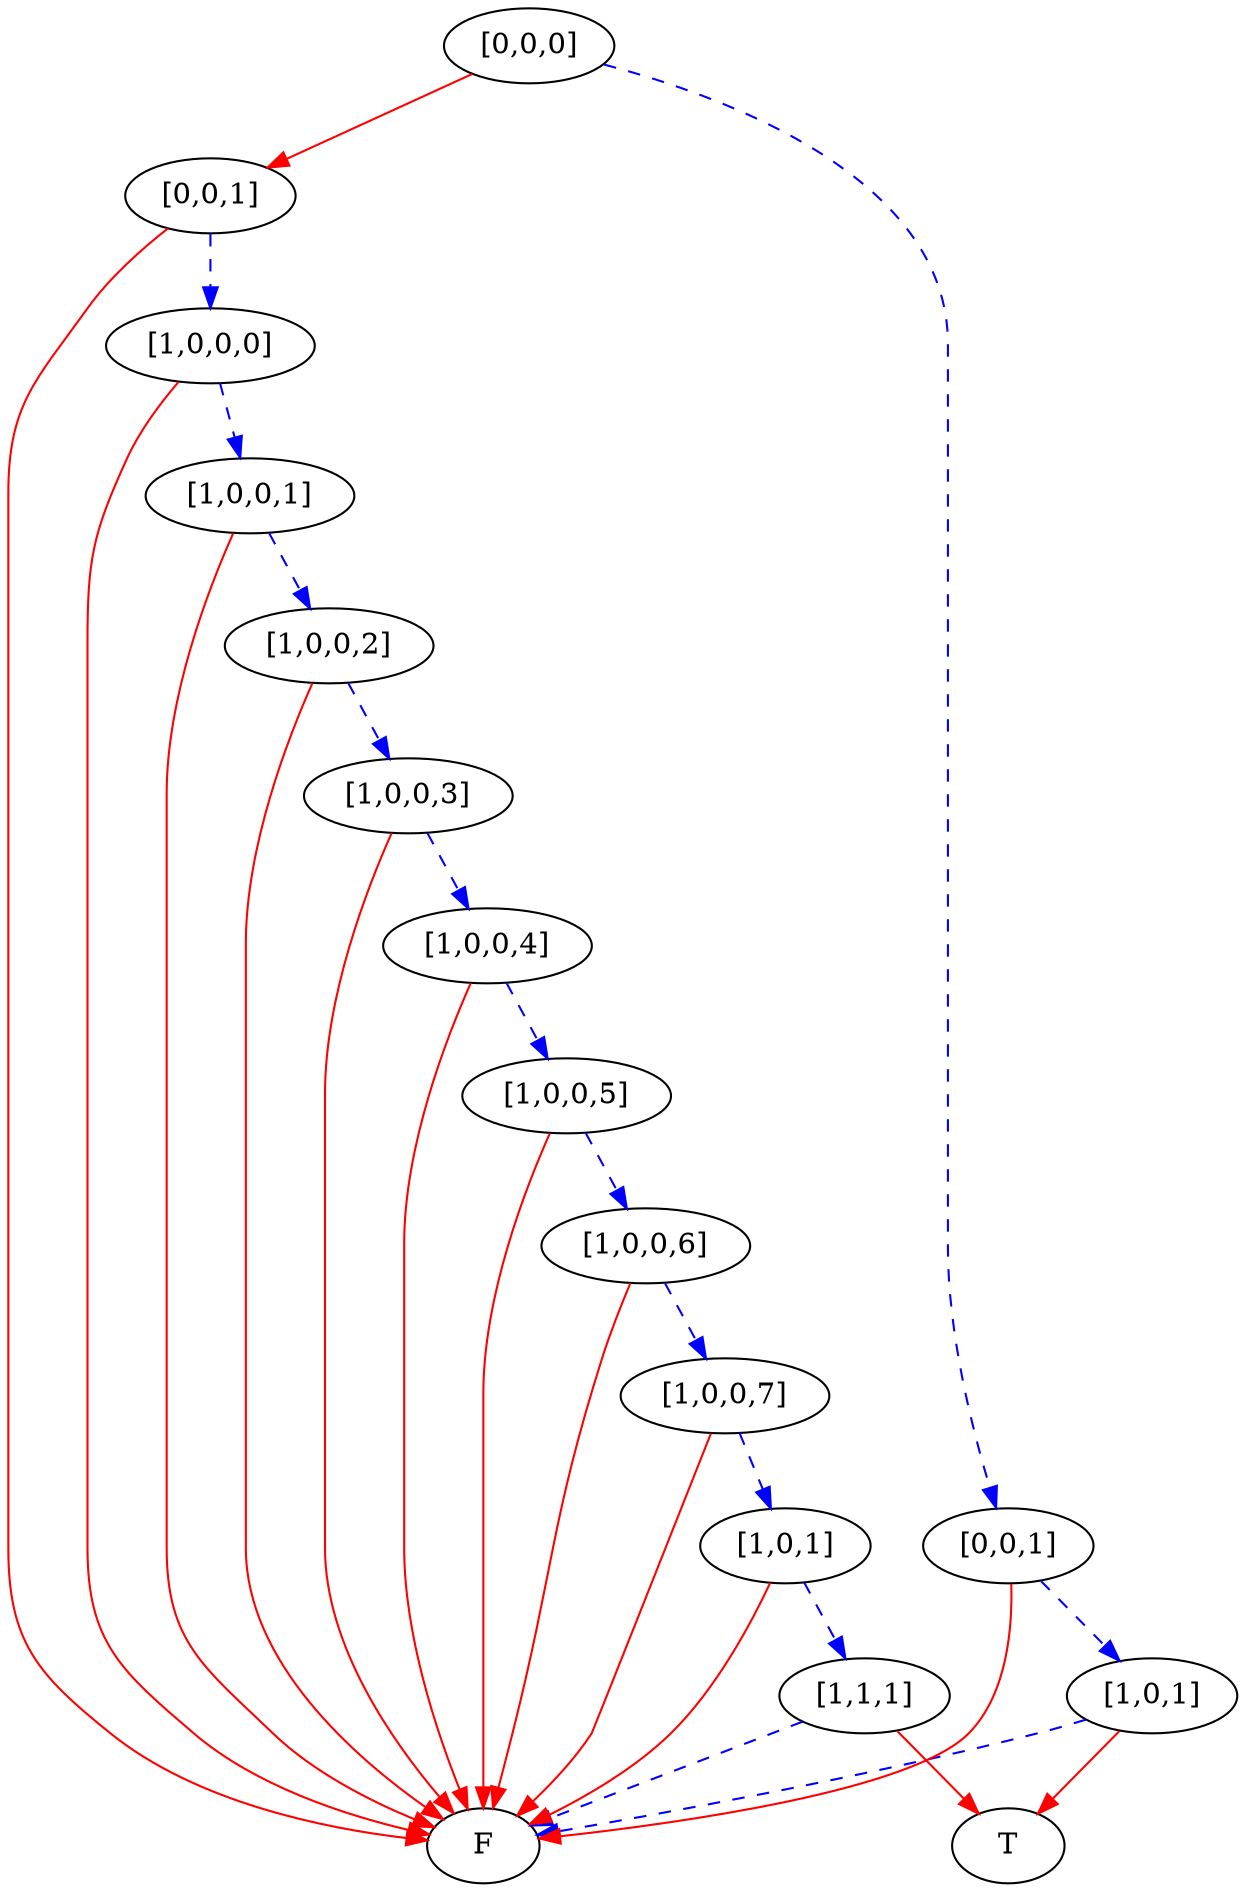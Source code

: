 digraph {
    1 [label=F];
    2 [label=T];
    3 [label="[1,1,1]"];
    4 [label="[1,0,1]"];
    5 [label="[1,0,0,7]"];
    6 [label="[1,0,0,6]"];
    7 [label="[1,0,0,5]"];
    8 [label="[1,0,0,4]"];
    9 [label="[1,0,0,3]"];
    10 [label="[1,0,0,2]"];
    11 [label="[1,0,0,1]"];
    12 [label="[1,0,0,0]"];
    13 [label="[0,0,1]"];
    14 [label="[1,0,1]"];
    15 [label="[0,0,1]"];
    16 [label="[0,0,0]"];
    3 -> 1 [style=dashed
           ,color=blue];
    3 -> 2 [color=red];
    4 -> 3 [style=dashed
           ,color=blue];
    4 -> 1 [color=red];
    5 -> 4 [style=dashed
           ,color=blue];
    5 -> 1 [color=red];
    6 -> 5 [style=dashed
           ,color=blue];
    6 -> 1 [color=red];
    7 -> 6 [style=dashed
           ,color=blue];
    7 -> 1 [color=red];
    8 -> 7 [style=dashed
           ,color=blue];
    8 -> 1 [color=red];
    9 -> 8 [style=dashed
           ,color=blue];
    9 -> 1 [color=red];
    10 -> 9 [style=dashed
            ,color=blue];
    10 -> 1 [color=red];
    11 -> 10 [style=dashed
             ,color=blue];
    11 -> 1 [color=red];
    12 -> 11 [style=dashed
             ,color=blue];
    12 -> 1 [color=red];
    13 -> 12 [style=dashed
             ,color=blue];
    13 -> 1 [color=red];
    14 -> 1 [style=dashed
            ,color=blue];
    14 -> 2 [color=red];
    15 -> 14 [style=dashed
             ,color=blue];
    15 -> 1 [color=red];
    16 -> 13 [color=red];
    16 -> 15 [style=dashed
             ,color=blue];
}